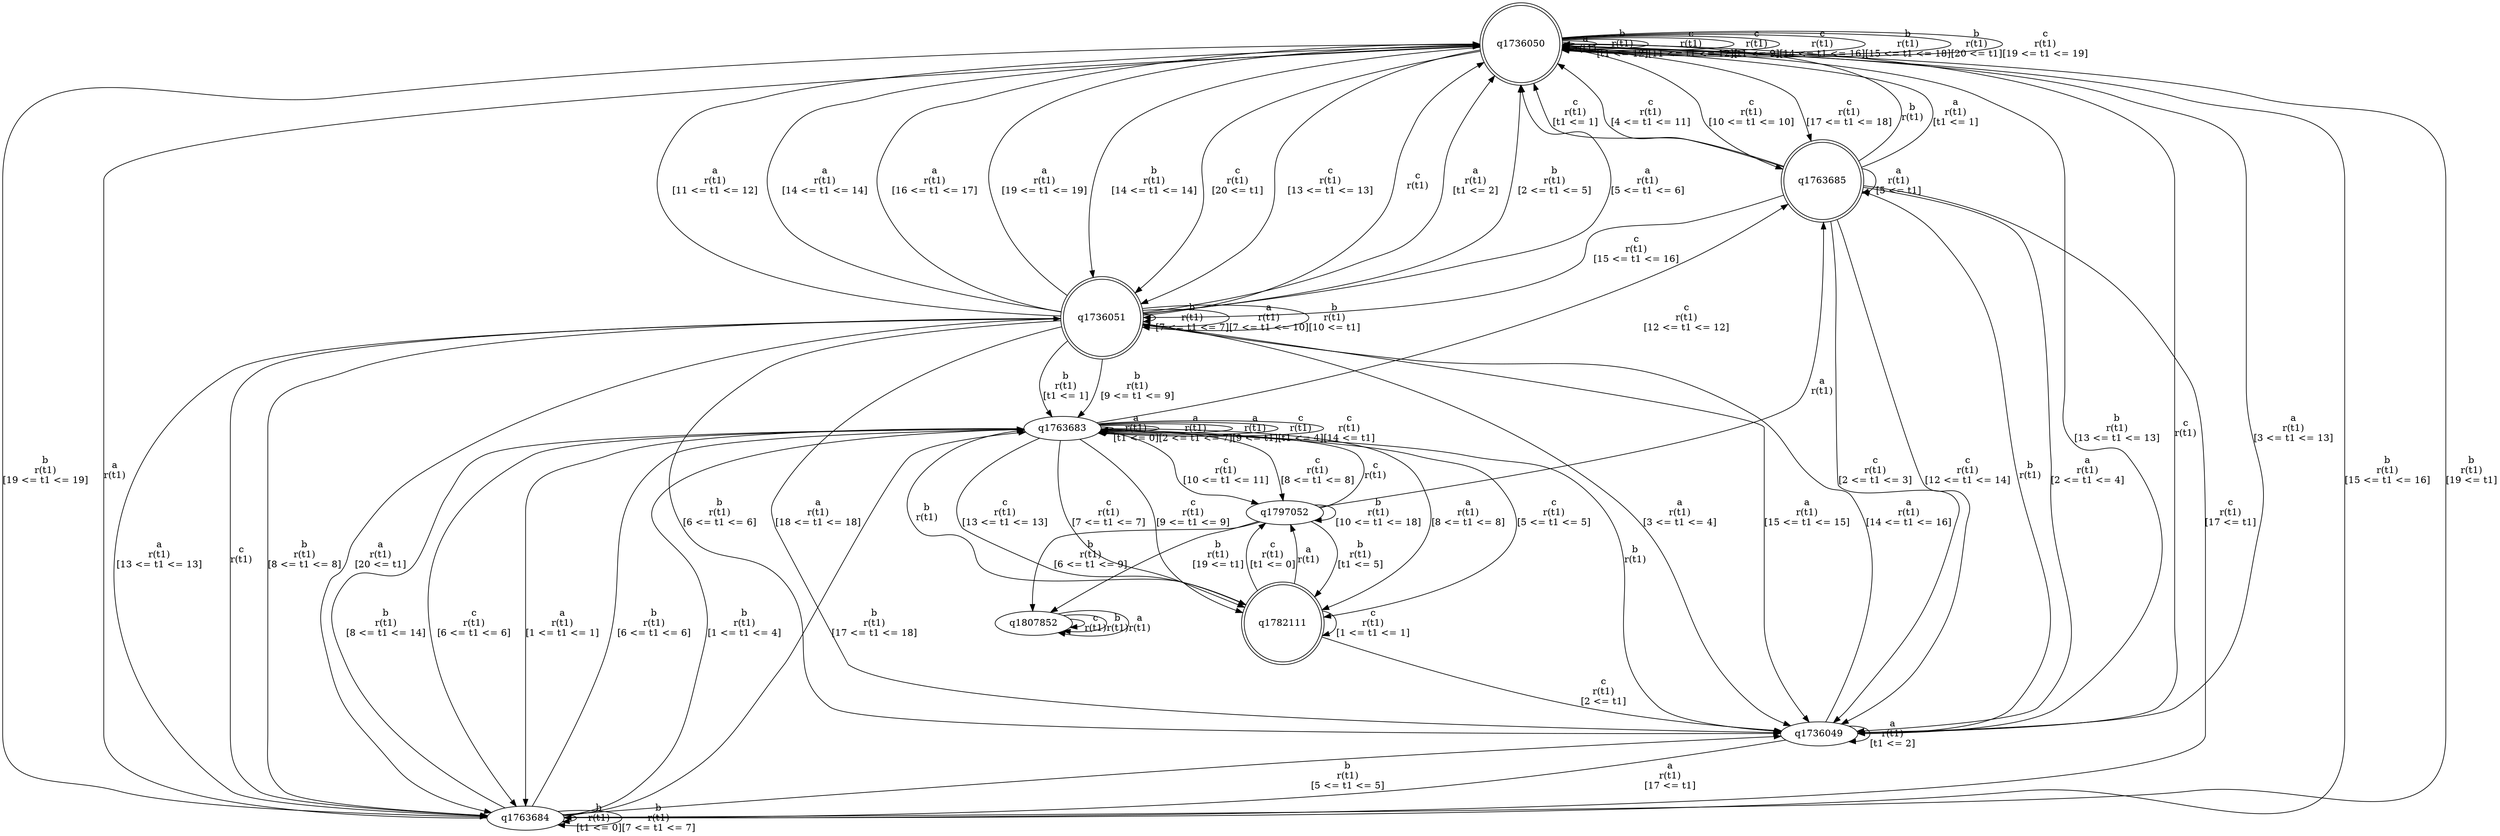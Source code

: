digraph "tests_1/test30/solution101/solution_verwer" {
	q1736050[label=q1736050 shape=doublecircle]
	q1763685[label=q1763685 shape=doublecircle]
	q1736049[label=q1736049]
	q1763684[label=q1763684]
	q1736051[label=q1736051 shape=doublecircle]
	q1763683[label=q1763683]
	q1782111[label=q1782111 shape=doublecircle]
	q1797052[label=q1797052]
	q1807852[label=q1807852]
	q1736050 -> q1736050[label="a\nr(t1)\n"]
	q1736050 -> q1763685[label="c\nr(t1)\n[10 <= t1 <= 10]"]
	q1763685 -> q1736050[label="b\nr(t1)\n"]
	q1763685 -> q1736050[label="a\nr(t1)\n[t1 <= 1]"]
	q1763685 -> q1736049[label="a\nr(t1)\n[2 <= t1 <= 4]"]
	q1736049 -> q1736050[label="c\nr(t1)\n"]
	q1736049 -> q1763685[label="b\nr(t1)\n"]
	q1736049 -> q1736049[label="a\nr(t1)\n[t1 <= 2]"]
	q1736049 -> q1736050[label="a\nr(t1)\n[3 <= t1 <= 13]"]
	q1736049 -> q1763684[label="a\nr(t1)\n[17 <= t1]"]
	q1763684 -> q1736050[label="a\nr(t1)\n"]
	q1763684 -> q1736051[label="c\nr(t1)\n"]
	q1736051 -> q1736050[label="c\nr(t1)\n"]
	q1736051 -> q1736050[label="a\nr(t1)\n[t1 <= 2]"]
	q1736051 -> q1736049[label="a\nr(t1)\n[3 <= t1 <= 4]"]
	q1736051 -> q1736050[label="b\nr(t1)\n[2 <= t1 <= 5]"]
	q1736051 -> q1736050[label="a\nr(t1)\n[5 <= t1 <= 6]"]
	q1736051 -> q1736049[label="b\nr(t1)\n[6 <= t1 <= 6]"]
	q1736051 -> q1736051[label="b\nr(t1)\n[7 <= t1 <= 7]"]
	q1736051 -> q1736051[label="a\nr(t1)\n[7 <= t1 <= 10]"]
	q1736051 -> q1736051[label="b\nr(t1)\n[10 <= t1]"]
	q1736051 -> q1736050[label="a\nr(t1)\n[11 <= t1 <= 12]"]
	q1736051 -> q1763684[label="a\nr(t1)\n[13 <= t1 <= 13]"]
	q1736051 -> q1736050[label="a\nr(t1)\n[14 <= t1 <= 14]"]
	q1736051 -> q1736049[label="a\nr(t1)\n[15 <= t1 <= 15]"]
	q1736051 -> q1736050[label="a\nr(t1)\n[16 <= t1 <= 17]"]
	q1736051 -> q1736049[label="a\nr(t1)\n[18 <= t1 <= 18]"]
	q1736051 -> q1763684[label="b\nr(t1)\n[8 <= t1 <= 8]"]
	q1736051 -> q1763683[label="b\nr(t1)\n[9 <= t1 <= 9]"]
	q1763683 -> q1736049[label="b\nr(t1)\n"]
	q1763683 -> q1763683[label="a\nr(t1)\n[t1 <= 0]"]
	q1763683 -> q1763684[label="a\nr(t1)\n[1 <= t1 <= 1]"]
	q1763683 -> q1763683[label="a\nr(t1)\n[2 <= t1 <= 7]"]
	q1763683 -> q1782111[label="a\nr(t1)\n[8 <= t1 <= 8]"]
	q1782111 -> q1763683[label="b\nr(t1)\n"]
	q1782111 -> q1797052[label="c\nr(t1)\n[t1 <= 0]"]
	q1797052 -> q1763683[label="c\nr(t1)\n"]
	q1797052 -> q1763685[label="a\nr(t1)\n"]
	q1797052 -> q1782111[label="b\nr(t1)\n[t1 <= 5]"]
	q1797052 -> q1797052[label="b\nr(t1)\n[10 <= t1 <= 18]"]
	q1797052 -> q1807852[label="b\nr(t1)\n[19 <= t1]"]
	q1807852 -> q1807852[label="c\nr(t1)\n"]
	q1807852 -> q1807852[label="b\nr(t1)\n"]
	q1807852 -> q1807852[label="a\nr(t1)\n"]
	q1797052 -> q1807852[label="b\nr(t1)\n[6 <= t1 <= 9]"]
	q1782111 -> q1782111[label="c\nr(t1)\n[1 <= t1 <= 1]"]
	q1782111 -> q1736049[label="c\nr(t1)\n[2 <= t1]"]
	q1782111 -> q1797052[label="a\nr(t1)\n"]
	q1763683 -> q1763683[label="a\nr(t1)\n[9 <= t1]"]
	q1763683 -> q1782111[label="c\nr(t1)\n[5 <= t1 <= 5]"]
	q1763683 -> q1763683[label="c\nr(t1)\n[t1 <= 4]"]
	q1763683 -> q1763684[label="c\nr(t1)\n[6 <= t1 <= 6]"]
	q1763683 -> q1797052[label="c\nr(t1)\n[10 <= t1 <= 11]"]
	q1763683 -> q1763685[label="c\nr(t1)\n[12 <= t1 <= 12]"]
	q1763683 -> q1782111[label="c\nr(t1)\n[13 <= t1 <= 13]"]
	q1763683 -> q1763683[label="c\nr(t1)\n[14 <= t1]"]
	q1763683 -> q1782111[label="c\nr(t1)\n[7 <= t1 <= 7]"]
	q1763683 -> q1797052[label="c\nr(t1)\n[8 <= t1 <= 8]"]
	q1763683 -> q1782111[label="c\nr(t1)\n[9 <= t1 <= 9]"]
	q1736051 -> q1736050[label="a\nr(t1)\n[19 <= t1 <= 19]"]
	q1736051 -> q1763684[label="a\nr(t1)\n[20 <= t1]"]
	q1736051 -> q1763683[label="b\nr(t1)\n[t1 <= 1]"]
	q1763684 -> q1763684[label="b\nr(t1)\n[t1 <= 0]"]
	q1763684 -> q1763683[label="b\nr(t1)\n[1 <= t1 <= 4]"]
	q1763684 -> q1736049[label="b\nr(t1)\n[5 <= t1 <= 5]"]
	q1763684 -> q1763683[label="b\nr(t1)\n[6 <= t1 <= 6]"]
	q1763684 -> q1763684[label="b\nr(t1)\n[7 <= t1 <= 7]"]
	q1763684 -> q1736050[label="b\nr(t1)\n[15 <= t1 <= 16]"]
	q1763684 -> q1763683[label="b\nr(t1)\n[17 <= t1 <= 18]"]
	q1763684 -> q1736050[label="b\nr(t1)\n[19 <= t1]"]
	q1763684 -> q1763683[label="b\nr(t1)\n[8 <= t1 <= 14]"]
	q1736049 -> q1736051[label="a\nr(t1)\n[14 <= t1 <= 16]"]
	q1763685 -> q1763685[label="a\nr(t1)\n[5 <= t1]"]
	q1763685 -> q1736050[label="c\nr(t1)\n[t1 <= 1]"]
	q1763685 -> q1736049[label="c\nr(t1)\n[2 <= t1 <= 3]"]
	q1763685 -> q1736050[label="c\nr(t1)\n[4 <= t1 <= 11]"]
	q1763685 -> q1736049[label="c\nr(t1)\n[12 <= t1 <= 14]"]
	q1763685 -> q1736051[label="c\nr(t1)\n[15 <= t1 <= 16]"]
	q1763685 -> q1763684[label="c\nr(t1)\n[17 <= t1]"]
	q1736050 -> q1736050[label="b\nr(t1)\n[t1 <= 12]"]
	q1736050 -> q1736050[label="c\nr(t1)\n[11 <= t1 <= 12]"]
	q1736050 -> q1736049[label="b\nr(t1)\n[13 <= t1 <= 13]"]
	q1736050 -> q1736050[label="c\nr(t1)\n[t1 <= 9]"]
	q1736050 -> q1736051[label="c\nr(t1)\n[13 <= t1 <= 13]"]
	q1736050 -> q1736051[label="b\nr(t1)\n[14 <= t1 <= 14]"]
	q1736050 -> q1736050[label="c\nr(t1)\n[14 <= t1 <= 16]"]
	q1736050 -> q1736050[label="b\nr(t1)\n[15 <= t1 <= 18]"]
	q1736050 -> q1763684[label="b\nr(t1)\n[19 <= t1 <= 19]"]
	q1736050 -> q1736050[label="b\nr(t1)\n[20 <= t1]"]
	q1736050 -> q1736050[label="c\nr(t1)\n[19 <= t1 <= 19]"]
	q1736050 -> q1736051[label="c\nr(t1)\n[20 <= t1]"]
	q1736050 -> q1763685[label="c\nr(t1)\n[17 <= t1 <= 18]"]
}
